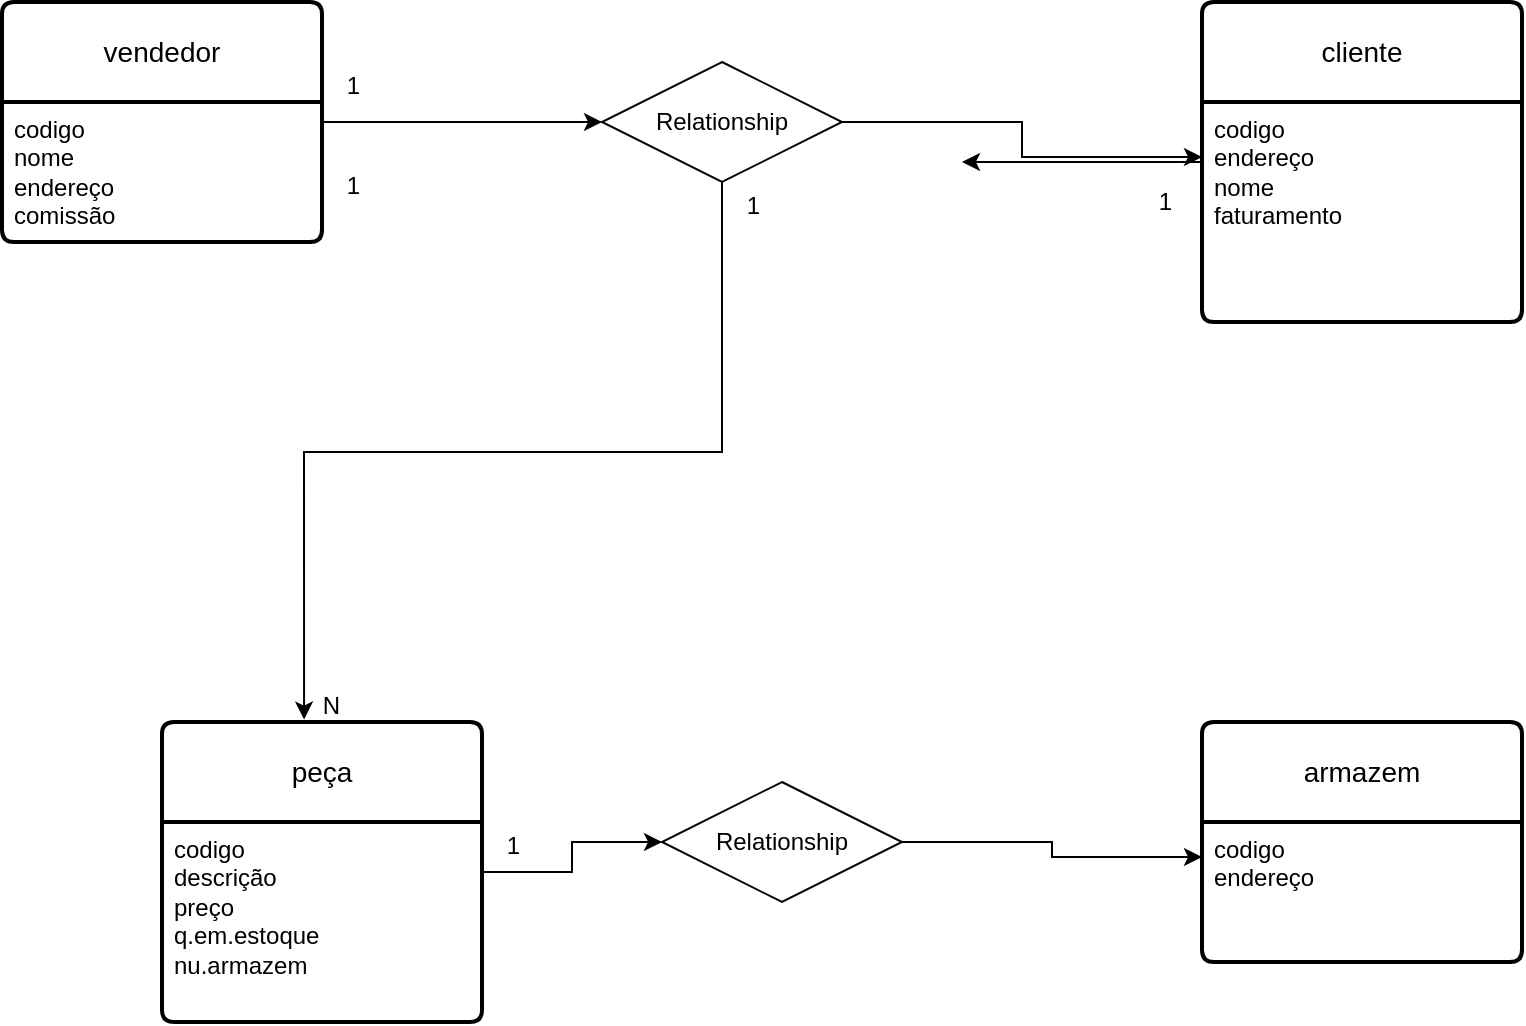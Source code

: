 <mxfile version="21.6.9" type="github">
  <diagram name="Página-1" id="BnzSy9BGahGJVH9qMBtX">
    <mxGraphModel dx="1434" dy="718" grid="1" gridSize="10" guides="1" tooltips="1" connect="1" arrows="1" fold="1" page="1" pageScale="1" pageWidth="850" pageHeight="1100" math="0" shadow="0">
      <root>
        <mxCell id="0" />
        <mxCell id="1" parent="0" />
        <mxCell id="TgO4zxcbQnW1tqx9lJr_-13" style="edgeStyle=orthogonalEdgeStyle;rounded=0;orthogonalLoop=1;jettySize=auto;html=1;exitX=1;exitY=0.5;exitDx=0;exitDy=0;" edge="1" parent="1" source="TgO4zxcbQnW1tqx9lJr_-1" target="TgO4zxcbQnW1tqx9lJr_-11">
          <mxGeometry relative="1" as="geometry" />
        </mxCell>
        <mxCell id="TgO4zxcbQnW1tqx9lJr_-1" value="vendedor" style="swimlane;childLayout=stackLayout;horizontal=1;startSize=50;horizontalStack=0;rounded=1;fontSize=14;fontStyle=0;strokeWidth=2;resizeParent=0;resizeLast=1;shadow=0;dashed=0;align=center;arcSize=4;whiteSpace=wrap;html=1;" vertex="1" parent="1">
          <mxGeometry x="90" y="180" width="160" height="120" as="geometry" />
        </mxCell>
        <mxCell id="TgO4zxcbQnW1tqx9lJr_-2" value="&lt;div&gt;codigo&lt;/div&gt;&lt;div&gt;nome&lt;/div&gt;&lt;div&gt;endereço&lt;/div&gt;&lt;div&gt;comissão&lt;br&gt;&lt;/div&gt;" style="align=left;strokeColor=none;fillColor=none;spacingLeft=4;fontSize=12;verticalAlign=top;resizable=0;rotatable=0;part=1;html=1;" vertex="1" parent="TgO4zxcbQnW1tqx9lJr_-1">
          <mxGeometry y="50" width="160" height="70" as="geometry" />
        </mxCell>
        <mxCell id="TgO4zxcbQnW1tqx9lJr_-3" value="armazem" style="swimlane;childLayout=stackLayout;horizontal=1;startSize=50;horizontalStack=0;rounded=1;fontSize=14;fontStyle=0;strokeWidth=2;resizeParent=0;resizeLast=1;shadow=0;dashed=0;align=center;arcSize=4;whiteSpace=wrap;html=1;" vertex="1" parent="1">
          <mxGeometry x="690" y="540" width="160" height="120" as="geometry" />
        </mxCell>
        <mxCell id="TgO4zxcbQnW1tqx9lJr_-4" value="&lt;div&gt;codigo&lt;/div&gt;&lt;div&gt;endereço&lt;br&gt;&lt;/div&gt;" style="align=left;strokeColor=none;fillColor=none;spacingLeft=4;fontSize=12;verticalAlign=top;resizable=0;rotatable=0;part=1;html=1;" vertex="1" parent="TgO4zxcbQnW1tqx9lJr_-3">
          <mxGeometry y="50" width="160" height="70" as="geometry" />
        </mxCell>
        <mxCell id="TgO4zxcbQnW1tqx9lJr_-16" style="edgeStyle=orthogonalEdgeStyle;rounded=0;orthogonalLoop=1;jettySize=auto;html=1;entryX=0;entryY=0.5;entryDx=0;entryDy=0;" edge="1" parent="1" source="TgO4zxcbQnW1tqx9lJr_-5" target="TgO4zxcbQnW1tqx9lJr_-12">
          <mxGeometry relative="1" as="geometry" />
        </mxCell>
        <mxCell id="TgO4zxcbQnW1tqx9lJr_-5" value="peça" style="swimlane;childLayout=stackLayout;horizontal=1;startSize=50;horizontalStack=0;rounded=1;fontSize=14;fontStyle=0;strokeWidth=2;resizeParent=0;resizeLast=1;shadow=0;dashed=0;align=center;arcSize=4;whiteSpace=wrap;html=1;" vertex="1" parent="1">
          <mxGeometry x="170" y="540" width="160" height="150" as="geometry" />
        </mxCell>
        <mxCell id="TgO4zxcbQnW1tqx9lJr_-6" value="&lt;div&gt;codigo&lt;/div&gt;&lt;div&gt;descrição&lt;/div&gt;&lt;div&gt;preço&lt;/div&gt;&lt;div&gt;q.em.estoque&lt;/div&gt;&lt;div&gt;nu.armazem&lt;br&gt;&lt;/div&gt;" style="align=left;strokeColor=none;fillColor=none;spacingLeft=4;fontSize=12;verticalAlign=top;resizable=0;rotatable=0;part=1;html=1;" vertex="1" parent="TgO4zxcbQnW1tqx9lJr_-5">
          <mxGeometry y="50" width="160" height="100" as="geometry" />
        </mxCell>
        <mxCell id="TgO4zxcbQnW1tqx9lJr_-31" value="" style="edgeStyle=orthogonalEdgeStyle;rounded=0;orthogonalLoop=1;jettySize=auto;html=1;" edge="1" parent="1" source="TgO4zxcbQnW1tqx9lJr_-7">
          <mxGeometry relative="1" as="geometry">
            <mxPoint x="570" y="260" as="targetPoint" />
          </mxGeometry>
        </mxCell>
        <mxCell id="TgO4zxcbQnW1tqx9lJr_-7" value="cliente" style="swimlane;childLayout=stackLayout;horizontal=1;startSize=50;horizontalStack=0;rounded=1;fontSize=14;fontStyle=0;strokeWidth=2;resizeParent=0;resizeLast=1;shadow=0;dashed=0;align=center;arcSize=4;whiteSpace=wrap;html=1;" vertex="1" parent="1">
          <mxGeometry x="690" y="180" width="160" height="160" as="geometry" />
        </mxCell>
        <mxCell id="TgO4zxcbQnW1tqx9lJr_-8" value="&lt;div&gt;codigo&lt;/div&gt;&lt;div&gt;endereço&lt;/div&gt;&lt;div&gt;nome&lt;/div&gt;&lt;div&gt;faturamento&lt;/div&gt;&lt;div&gt;&lt;br&gt;&lt;/div&gt;" style="align=left;strokeColor=none;fillColor=none;spacingLeft=4;fontSize=12;verticalAlign=top;resizable=0;rotatable=0;part=1;html=1;" vertex="1" parent="TgO4zxcbQnW1tqx9lJr_-7">
          <mxGeometry y="50" width="160" height="110" as="geometry" />
        </mxCell>
        <mxCell id="TgO4zxcbQnW1tqx9lJr_-14" style="edgeStyle=orthogonalEdgeStyle;rounded=0;orthogonalLoop=1;jettySize=auto;html=1;exitX=1;exitY=0.5;exitDx=0;exitDy=0;entryX=0;entryY=0.25;entryDx=0;entryDy=0;" edge="1" parent="1" source="TgO4zxcbQnW1tqx9lJr_-11" target="TgO4zxcbQnW1tqx9lJr_-8">
          <mxGeometry relative="1" as="geometry" />
        </mxCell>
        <mxCell id="TgO4zxcbQnW1tqx9lJr_-15" style="edgeStyle=orthogonalEdgeStyle;rounded=0;orthogonalLoop=1;jettySize=auto;html=1;exitX=0.5;exitY=1;exitDx=0;exitDy=0;entryX=0.444;entryY=-0.008;entryDx=0;entryDy=0;entryPerimeter=0;" edge="1" parent="1" source="TgO4zxcbQnW1tqx9lJr_-11" target="TgO4zxcbQnW1tqx9lJr_-5">
          <mxGeometry relative="1" as="geometry" />
        </mxCell>
        <mxCell id="TgO4zxcbQnW1tqx9lJr_-11" value="Relationship" style="shape=rhombus;perimeter=rhombusPerimeter;whiteSpace=wrap;html=1;align=center;" vertex="1" parent="1">
          <mxGeometry x="390" y="210" width="120" height="60" as="geometry" />
        </mxCell>
        <mxCell id="TgO4zxcbQnW1tqx9lJr_-17" style="edgeStyle=orthogonalEdgeStyle;rounded=0;orthogonalLoop=1;jettySize=auto;html=1;exitX=1;exitY=0.5;exitDx=0;exitDy=0;entryX=0;entryY=0.25;entryDx=0;entryDy=0;" edge="1" parent="1" source="TgO4zxcbQnW1tqx9lJr_-12" target="TgO4zxcbQnW1tqx9lJr_-4">
          <mxGeometry relative="1" as="geometry" />
        </mxCell>
        <mxCell id="TgO4zxcbQnW1tqx9lJr_-12" value="Relationship" style="shape=rhombus;perimeter=rhombusPerimeter;whiteSpace=wrap;html=1;align=center;" vertex="1" parent="1">
          <mxGeometry x="420" y="570" width="120" height="60" as="geometry" />
        </mxCell>
        <mxCell id="TgO4zxcbQnW1tqx9lJr_-24" value="N" style="resizable=0;html=1;whiteSpace=wrap;align=right;verticalAlign=bottom;" connectable="0" vertex="1" parent="1">
          <mxGeometry x="260" y="540" as="geometry" />
        </mxCell>
        <mxCell id="TgO4zxcbQnW1tqx9lJr_-25" value="1" style="resizable=0;html=1;whiteSpace=wrap;align=right;verticalAlign=bottom;" connectable="0" vertex="1" parent="1">
          <mxGeometry x="270" y="230" as="geometry" />
        </mxCell>
        <mxCell id="TgO4zxcbQnW1tqx9lJr_-26" value="1" style="resizable=0;html=1;whiteSpace=wrap;align=right;verticalAlign=bottom;" connectable="0" vertex="1" parent="1">
          <mxGeometry x="270" y="280" as="geometry" />
        </mxCell>
        <mxCell id="TgO4zxcbQnW1tqx9lJr_-27" value="1" style="resizable=0;html=1;whiteSpace=wrap;align=right;verticalAlign=bottom;" connectable="0" vertex="1" parent="1">
          <mxGeometry x="470" y="290" as="geometry" />
        </mxCell>
        <mxCell id="TgO4zxcbQnW1tqx9lJr_-28" value="1" style="resizable=0;html=1;whiteSpace=wrap;align=right;verticalAlign=bottom;" connectable="0" vertex="1" parent="1">
          <mxGeometry x="670" y="280" as="geometry">
            <mxPoint x="6" y="8" as="offset" />
          </mxGeometry>
        </mxCell>
        <mxCell id="TgO4zxcbQnW1tqx9lJr_-29" value="1" style="resizable=0;html=1;whiteSpace=wrap;align=right;verticalAlign=bottom;" connectable="0" vertex="1" parent="1">
          <mxGeometry x="350" y="610" as="geometry" />
        </mxCell>
      </root>
    </mxGraphModel>
  </diagram>
</mxfile>

